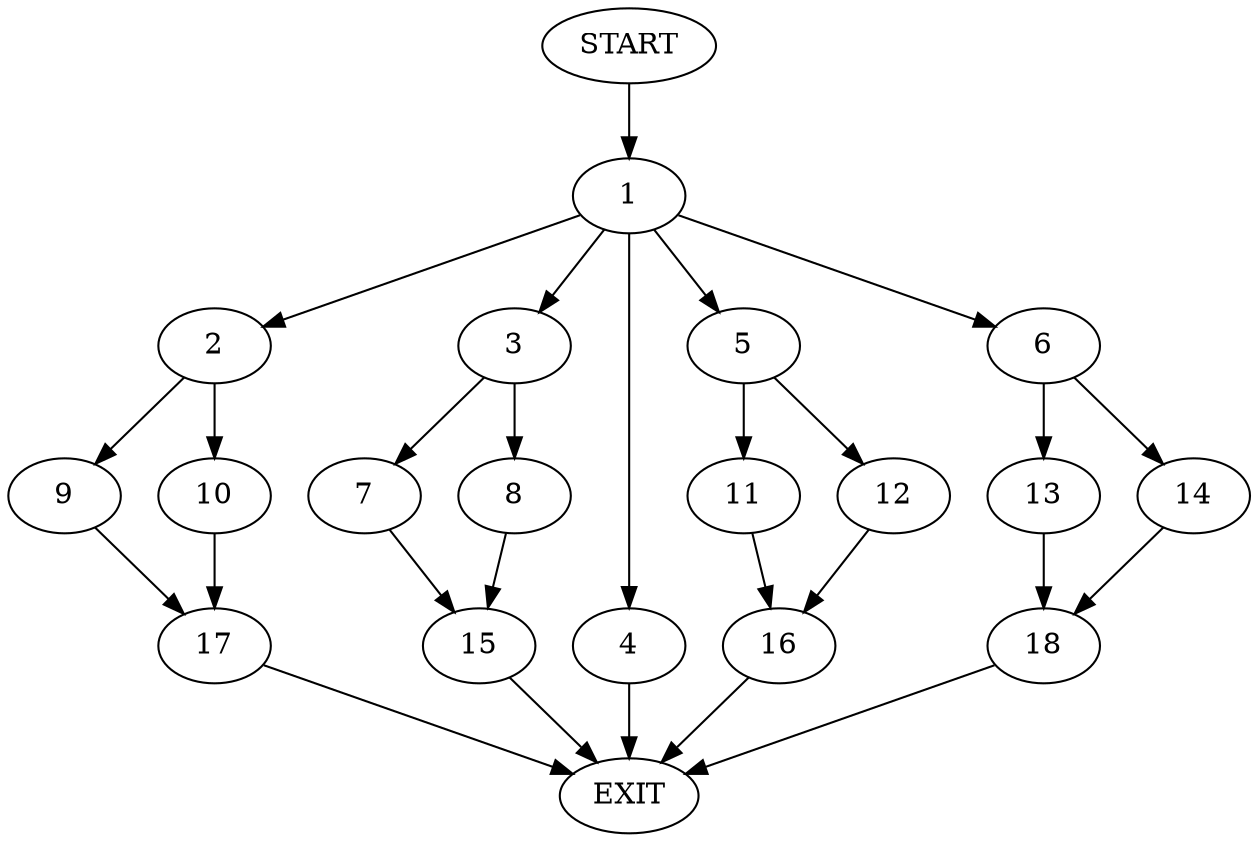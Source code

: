digraph {
0 [label="START"];
1;
2;
3;
4;
5;
6;
7;
8;
9;
10;
11;
12;
13;
14;
15;
16;
17;
18;
19 [label="EXIT"];
0 -> 1;
1 -> 2;
1 -> 3;
1 -> 4;
1 -> 5;
1 -> 6;
4 -> 19;
3 -> 7;
3 -> 8;
2 -> 9;
2 -> 10;
5 -> 11;
5 -> 12;
6 -> 13;
6 -> 14;
7 -> 15;
8 -> 15;
15 -> 19;
11 -> 16;
12 -> 16;
16 -> 19;
10 -> 17;
9 -> 17;
17 -> 19;
13 -> 18;
14 -> 18;
18 -> 19;
}